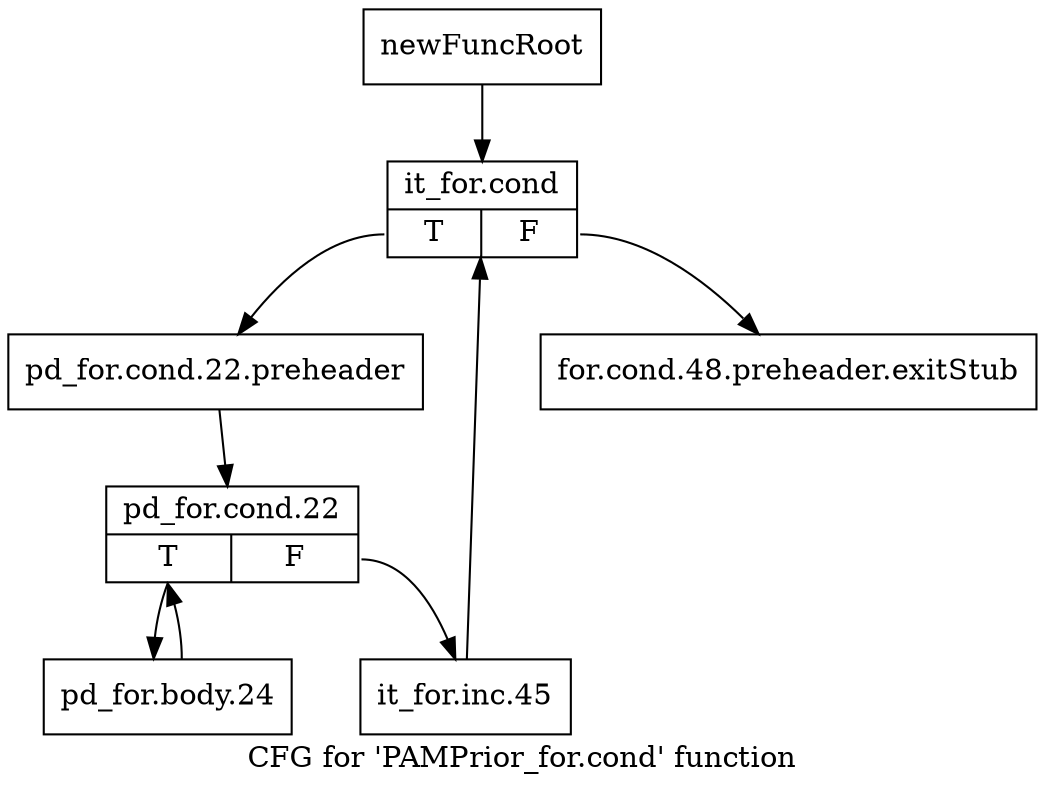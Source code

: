 digraph "CFG for 'PAMPrior_for.cond' function" {
	label="CFG for 'PAMPrior_for.cond' function";

	Node0x321e030 [shape=record,label="{newFuncRoot}"];
	Node0x321e030 -> Node0x321e0d0;
	Node0x321e080 [shape=record,label="{for.cond.48.preheader.exitStub}"];
	Node0x321e0d0 [shape=record,label="{it_for.cond|{<s0>T|<s1>F}}"];
	Node0x321e0d0:s0 -> Node0x321e120;
	Node0x321e0d0:s1 -> Node0x321e080;
	Node0x321e120 [shape=record,label="{pd_for.cond.22.preheader}"];
	Node0x321e120 -> Node0x321e170;
	Node0x321e170 [shape=record,label="{pd_for.cond.22|{<s0>T|<s1>F}}"];
	Node0x321e170:s0 -> Node0x321e210;
	Node0x321e170:s1 -> Node0x321e1c0;
	Node0x321e1c0 [shape=record,label="{it_for.inc.45}"];
	Node0x321e1c0 -> Node0x321e0d0;
	Node0x321e210 [shape=record,label="{pd_for.body.24}"];
	Node0x321e210 -> Node0x321e170;
}
